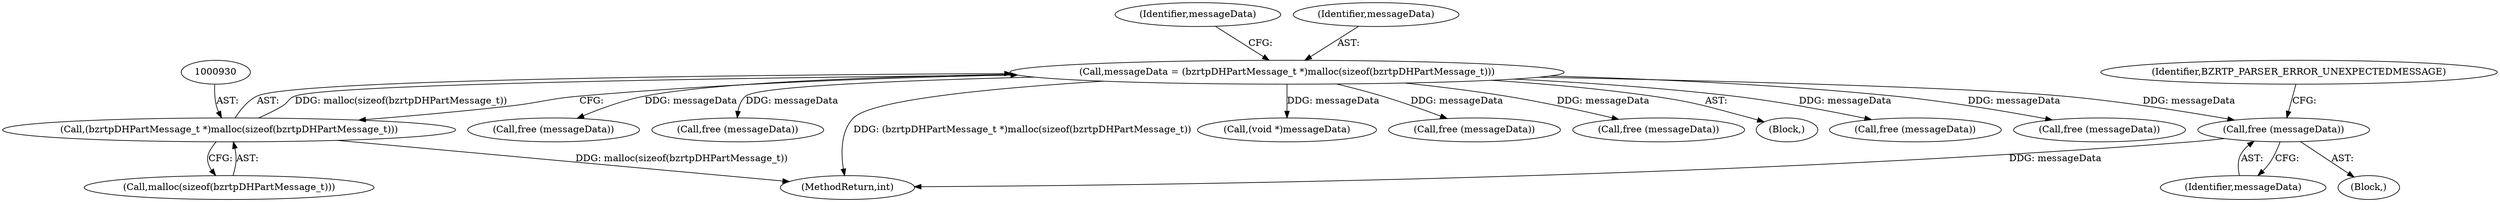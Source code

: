 digraph "0_bzrtp_bbb1e6e2f467ee4bd7b9a8c800e4f07343d7d99b@API" {
"1001138" [label="(Call,free (messageData))"];
"1000927" [label="(Call,messageData = (bzrtpDHPartMessage_t *)malloc(sizeof(bzrtpDHPartMessage_t)))"];
"1000929" [label="(Call,(bzrtpDHPartMessage_t *)malloc(sizeof(bzrtpDHPartMessage_t)))"];
"1000927" [label="(Call,messageData = (bzrtpDHPartMessage_t *)malloc(sizeof(bzrtpDHPartMessage_t)))"];
"1001141" [label="(Identifier,BZRTP_PARSER_ERROR_UNEXPECTEDMESSAGE)"];
"1000929" [label="(Call,(bzrtpDHPartMessage_t *)malloc(sizeof(bzrtpDHPartMessage_t)))"];
"1000936" [label="(Identifier,messageData)"];
"1000973" [label="(Call,free (messageData))"];
"1001175" [label="(Call,free (messageData))"];
"1001271" [label="(Call,(void *)messageData)"];
"1001005" [label="(Call,free (messageData))"];
"1001966" [label="(MethodReturn,int)"];
"1000928" [label="(Identifier,messageData)"];
"1001212" [label="(Call,free (messageData))"];
"1000931" [label="(Call,malloc(sizeof(bzrtpDHPartMessage_t)))"];
"1000900" [label="(Block,)"];
"1001137" [label="(Block,)"];
"1001139" [label="(Identifier,messageData)"];
"1001138" [label="(Call,free (messageData))"];
"1001044" [label="(Call,free (messageData))"];
"1001119" [label="(Call,free (messageData))"];
"1001138" -> "1001137"  [label="AST: "];
"1001138" -> "1001139"  [label="CFG: "];
"1001139" -> "1001138"  [label="AST: "];
"1001141" -> "1001138"  [label="CFG: "];
"1001138" -> "1001966"  [label="DDG: messageData"];
"1000927" -> "1001138"  [label="DDG: messageData"];
"1000927" -> "1000900"  [label="AST: "];
"1000927" -> "1000929"  [label="CFG: "];
"1000928" -> "1000927"  [label="AST: "];
"1000929" -> "1000927"  [label="AST: "];
"1000936" -> "1000927"  [label="CFG: "];
"1000927" -> "1001966"  [label="DDG: (bzrtpDHPartMessage_t *)malloc(sizeof(bzrtpDHPartMessage_t))"];
"1000929" -> "1000927"  [label="DDG: malloc(sizeof(bzrtpDHPartMessage_t))"];
"1000927" -> "1000973"  [label="DDG: messageData"];
"1000927" -> "1001005"  [label="DDG: messageData"];
"1000927" -> "1001044"  [label="DDG: messageData"];
"1000927" -> "1001119"  [label="DDG: messageData"];
"1000927" -> "1001175"  [label="DDG: messageData"];
"1000927" -> "1001212"  [label="DDG: messageData"];
"1000927" -> "1001271"  [label="DDG: messageData"];
"1000929" -> "1000931"  [label="CFG: "];
"1000930" -> "1000929"  [label="AST: "];
"1000931" -> "1000929"  [label="AST: "];
"1000929" -> "1001966"  [label="DDG: malloc(sizeof(bzrtpDHPartMessage_t))"];
}
